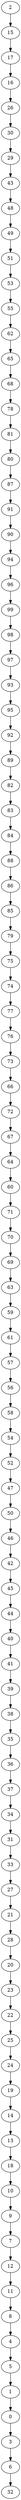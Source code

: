 digraph {
	0 [label = 0]
	1 [label = 1]
	2 [label = 2]
	3 [label = 3]
	4 [label = 4]
	5 [label = 5]
	6 [label = 6]
	7 [label = 7]
	8 [label = 8]
	9 [label = 9]
	10 [label = 10]
	11 [label = 11]
	12 [label = 12]
	13 [label = 13]
	14 [label = 14]
	15 [label = 15]
	16 [label = 16]
	17 [label = 17]
	18 [label = 18]
	19 [label = 19]
	20 [label = 20]
	21 [label = 21]
	22 [label = 22]
	23 [label = 23]
	24 [label = 24]
	25 [label = 25]
	26 [label = 26]
	27 [label = 27]
	28 [label = 28]
	29 [label = 29]
	30 [label = 30]
	31 [label = 31]
	32 [label = 32]
	33 [label = 33]
	34 [label = 34]
	35 [label = 35]
	36 [label = 36]
	37 [label = 37]
	38 [label = 38]
	39 [label = 39]
	40 [label = 40]
	41 [label = 41]
	42 [label = 42]
	43 [label = 43]
	44 [label = 44]
	45 [label = 45]
	46 [label = 46]
	47 [label = 47]
	48 [label = 48]
	49 [label = 49]
	50 [label = 50]
	51 [label = 51]
	52 [label = 52]
	53 [label = 53]
	54 [label = 54]
	55 [label = 55]
	56 [label = 56]
	57 [label = 57]
	58 [label = 58]
	59 [label = 59]
	60 [label = 60]
	61 [label = 61]
	62 [label = 62]
	63 [label = 63]
	64 [label = 64]
	65 [label = 65]
	66 [label = 66]
	67 [label = 67]
	68 [label = 68]
	69 [label = 69]
	70 [label = 70]
	71 [label = 71]
	72 [label = 72]
	73 [label = 73]
	74 [label = 74]
	75 [label = 75]
	76 [label = 76]
	77 [label = 77]
	78 [label = 78]
	79 [label = 79]
	80 [label = 80]
	81 [label = 81]
	82 [label = 82]
	83 [label = 83]
	84 [label = 84]
	85 [label = 85]
	86 [label = 86]
	87 [label = 87]
	88 [label = 88]
	89 [label = 89]
	90 [label = 90]
	91 [label = 91]
	92 [label = 92]
	93 [label = 93]
	94 [label = 94]
	95 [label = 95]
	96 [label = 96]
	97 [label = 97]
	98 [label = 98]
	99 [label = 99]
	2->15;
	15->17;
	17->16;
	16->26;
	26->30;
	30->29;
	29->43;
	43->48;
	48->49;
	49->51;
	51->53;
	53->55;
	55->62;
	62->65;
	65->68;
	68->78;
	78->81;
	81->80;
	80->87;
	87->91;
	91->90;
	90->94;
	94->96;
	96->99;
	99->98;
	98->97;
	97->93;
	93->95;
	95->92;
	92->89;
	89->82;
	82->83;
	83->84;
	84->88;
	88->86;
	86->85;
	85->79;
	79->75;
	75->74;
	74->77;
	77->76;
	76->73;
	73->66;
	66->72;
	72->67;
	67->64;
	64->60;
	60->71;
	71->70;
	70->69;
	69->63;
	63->59;
	59->61;
	61->57;
	57->56;
	56->58;
	58->54;
	54->52;
	52->47;
	47->50;
	50->46;
	46->42;
	42->45;
	45->44;
	44->40;
	40->41;
	41->39;
	39->38;
	38->35;
	35->36;
	36->37;
	37->34;
	34->31;
	31->33;
	33->27;
	27->21;
	21->28;
	28->20;
	20->23;
	23->22;
	22->25;
	25->24;
	24->19;
	19->14;
	14->13;
	13->18;
	18->10;
	10->9;
	9->7;
	7->12;
	12->11;
	11->8;
	8->4;
	4->5;
	5->1;
	1->0;
	0->3;
	3->6;
	6->32;
}
